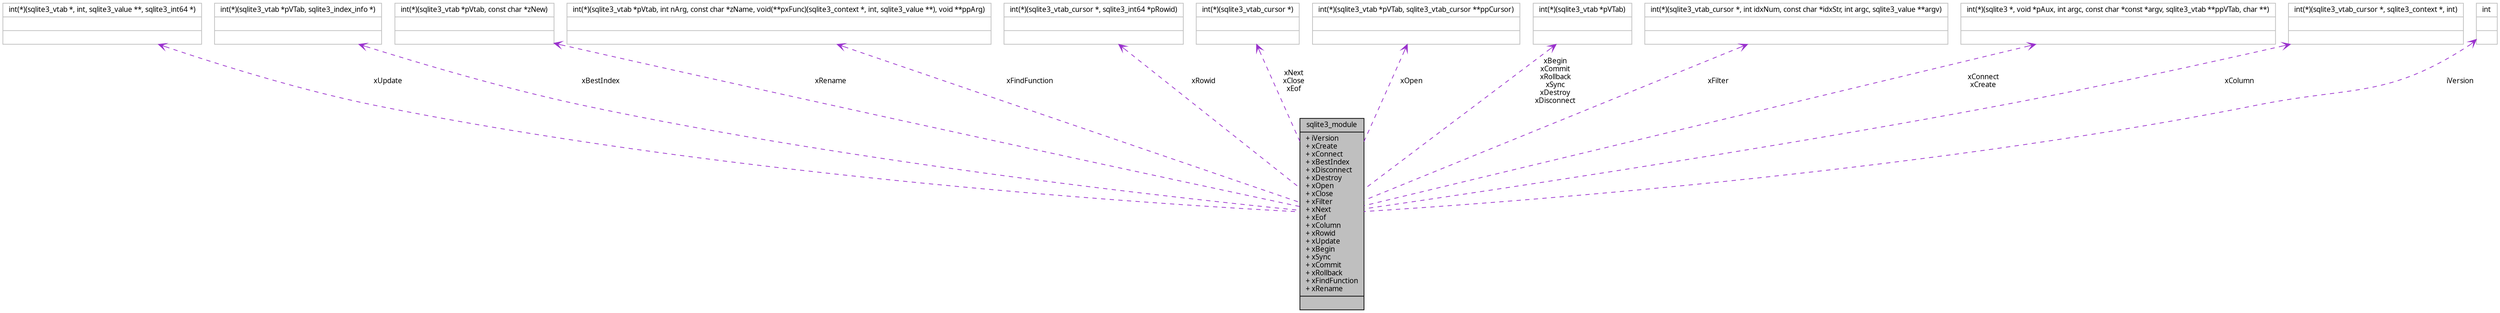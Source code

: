 digraph G
{
  edge [fontname="FreeSans.ttf",fontsize=10,labelfontname="FreeSans.ttf",labelfontsize=10];
  node [fontname="FreeSans.ttf",fontsize=10,shape=record];
  Node1 [label="{sqlite3_module\n|+ iVersion\l+ xCreate\l+ xConnect\l+ xBestIndex\l+ xDisconnect\l+ xDestroy\l+ xOpen\l+ xClose\l+ xFilter\l+ xNext\l+ xEof\l+ xColumn\l+ xRowid\l+ xUpdate\l+ xBegin\l+ xSync\l+ xCommit\l+ xRollback\l+ xFindFunction\l+ xRename\l|}",height=0.2,width=0.4,color="black", fillcolor="grey75", style="filled" fontcolor="black"];
  Node2 -> Node1 [dir=back,color="darkorchid3",fontsize=10,style="dashed",label="xUpdate",arrowtail="open"];
  Node2 [label="{int(*)(sqlite3_vtab *, int, sqlite3_value **, sqlite3_int64 *)\n||}",height=0.2,width=0.4,color="grey75", fillcolor="white", style="filled"];
  Node3 -> Node1 [dir=back,color="darkorchid3",fontsize=10,style="dashed",label="xBestIndex",arrowtail="open"];
  Node3 [label="{int(*)(sqlite3_vtab *pVTab, sqlite3_index_info *)\n||}",height=0.2,width=0.4,color="grey75", fillcolor="white", style="filled"];
  Node4 -> Node1 [dir=back,color="darkorchid3",fontsize=10,style="dashed",label="xRename",arrowtail="open"];
  Node4 [label="{int(*)(sqlite3_vtab *pVtab, const char *zNew)\n||}",height=0.2,width=0.4,color="grey75", fillcolor="white", style="filled"];
  Node5 -> Node1 [dir=back,color="darkorchid3",fontsize=10,style="dashed",label="xFindFunction",arrowtail="open"];
  Node5 [label="{int(*)(sqlite3_vtab *pVtab, int nArg, const char *zName, void(**pxFunc)(sqlite3_context *, int, sqlite3_value **), void **ppArg)\n||}",height=0.2,width=0.4,color="grey75", fillcolor="white", style="filled"];
  Node6 -> Node1 [dir=back,color="darkorchid3",fontsize=10,style="dashed",label="xRowid",arrowtail="open"];
  Node6 [label="{int(*)(sqlite3_vtab_cursor *, sqlite3_int64 *pRowid)\n||}",height=0.2,width=0.4,color="grey75", fillcolor="white", style="filled"];
  Node7 -> Node1 [dir=back,color="darkorchid3",fontsize=10,style="dashed",label="xNext\nxClose\nxEof",arrowtail="open"];
  Node7 [label="{int(*)(sqlite3_vtab_cursor *)\n||}",height=0.2,width=0.4,color="grey75", fillcolor="white", style="filled"];
  Node8 -> Node1 [dir=back,color="darkorchid3",fontsize=10,style="dashed",label="xOpen",arrowtail="open"];
  Node8 [label="{int(*)(sqlite3_vtab *pVTab, sqlite3_vtab_cursor **ppCursor)\n||}",height=0.2,width=0.4,color="grey75", fillcolor="white", style="filled"];
  Node9 -> Node1 [dir=back,color="darkorchid3",fontsize=10,style="dashed",label="xBegin\nxCommit\nxRollback\nxSync\nxDestroy\nxDisconnect",arrowtail="open"];
  Node9 [label="{int(*)(sqlite3_vtab *pVTab)\n||}",height=0.2,width=0.4,color="grey75", fillcolor="white", style="filled"];
  Node10 -> Node1 [dir=back,color="darkorchid3",fontsize=10,style="dashed",label="xFilter",arrowtail="open"];
  Node10 [label="{int(*)(sqlite3_vtab_cursor *, int idxNum, const char *idxStr, int argc, sqlite3_value **argv)\n||}",height=0.2,width=0.4,color="grey75", fillcolor="white", style="filled"];
  Node11 -> Node1 [dir=back,color="darkorchid3",fontsize=10,style="dashed",label="xConnect\nxCreate",arrowtail="open"];
  Node11 [label="{int(*)(sqlite3 *, void *pAux, int argc, const char *const *argv, sqlite3_vtab **ppVTab, char **)\n||}",height=0.2,width=0.4,color="grey75", fillcolor="white", style="filled"];
  Node12 -> Node1 [dir=back,color="darkorchid3",fontsize=10,style="dashed",label="xColumn",arrowtail="open"];
  Node12 [label="{int(*)(sqlite3_vtab_cursor *, sqlite3_context *, int)\n||}",height=0.2,width=0.4,color="grey75", fillcolor="white", style="filled"];
  Node13 -> Node1 [dir=back,color="darkorchid3",fontsize=10,style="dashed",label="iVersion",arrowtail="open"];
  Node13 [label="{int\n||}",height=0.2,width=0.4,color="grey75", fillcolor="white", style="filled"];
}
